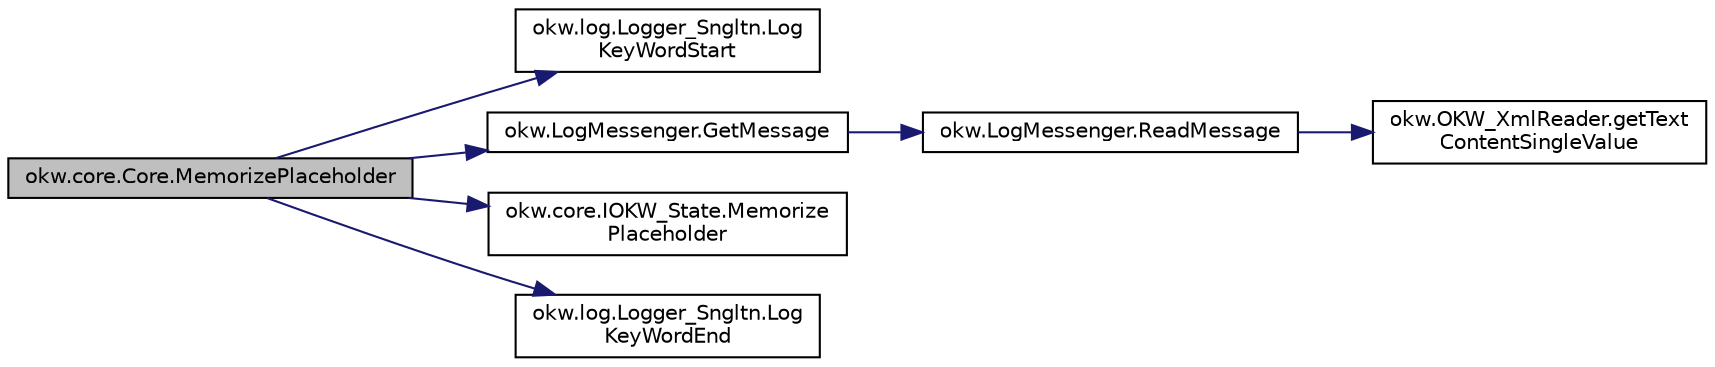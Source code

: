 digraph "okw.core.Core.MemorizePlaceholder"
{
 // INTERACTIVE_SVG=YES
 // LATEX_PDF_SIZE
  edge [fontname="Helvetica",fontsize="10",labelfontname="Helvetica",labelfontsize="10"];
  node [fontname="Helvetica",fontsize="10",shape=record];
  rankdir="LR";
  Node1377 [label="okw.core.Core.MemorizePlaceholder",height=0.2,width=0.4,color="black", fillcolor="grey75", style="filled", fontcolor="black",tooltip="Speirchert den aktuellen Wert der Platzhalters, und legt diesen unter fpsMemKeyName ab."];
  Node1377 -> Node1378 [color="midnightblue",fontsize="10",style="solid",fontname="Helvetica"];
  Node1378 [label="okw.log.Logger_Sngltn.Log\lKeyWordStart",height=0.2,width=0.4,color="black", fillcolor="white", style="filled",URL="$classokw_1_1log_1_1_logger___sngltn.html#a70ec25e200e00ecefc544e8fd371d2ef",tooltip="Ausgabe eines Schlüsselwortes."];
  Node1377 -> Node1379 [color="midnightblue",fontsize="10",style="solid",fontname="Helvetica"];
  Node1379 [label="okw.LogMessenger.GetMessage",height=0.2,width=0.4,color="black", fillcolor="white", style="filled",URL="$classokw_1_1_log_messenger.html#af225d1f037d47b3b085175c09d78bdd2",tooltip="Holt die Log-Meldung für MethodeNmae/Textkey ohne weitere Parameter."];
  Node1379 -> Node1380 [color="midnightblue",fontsize="10",style="solid",fontname="Helvetica"];
  Node1380 [label="okw.LogMessenger.ReadMessage",height=0.2,width=0.4,color="black", fillcolor="white", style="filled",URL="$classokw_1_1_log_messenger.html#a530cd6ab82ec82a04206a2e976ec06e3",tooltip="Interne Kernfunktion holt die Log-Meldung mit Platzhaltern aus der XML-Datei."];
  Node1380 -> Node1381 [color="midnightblue",fontsize="10",style="solid",fontname="Helvetica"];
  Node1381 [label="okw.OKW_XmlReader.getText\lContentSingleValue",height=0.2,width=0.4,color="black", fillcolor="white", style="filled",URL="$classokw_1_1_o_k_w___xml_reader.html#ab920b5335a2e1429c14cc5f8e79f39eb",tooltip="Lies den TextContent eines Tag."];
  Node1377 -> Node1382 [color="midnightblue",fontsize="10",style="solid",fontname="Helvetica"];
  Node1382 [label="okw.core.IOKW_State.Memorize\lPlaceholder",height=0.2,width=0.4,color="black", fillcolor="white", style="filled",URL="$interfaceokw_1_1core_1_1_i_o_k_w___state.html#ad965c719cd59cf1d91c1aa37f1da9f63",tooltip="Speirchert den aktuellen Wert der Platzhalters, und legt diesen unter fpsMemKeyName ab."];
  Node1377 -> Node1383 [color="midnightblue",fontsize="10",style="solid",fontname="Helvetica"];
  Node1383 [label="okw.log.Logger_Sngltn.Log\lKeyWordEnd",height=0.2,width=0.4,color="black", fillcolor="white", style="filled",URL="$classokw_1_1log_1_1_logger___sngltn.html#aa7d2da98631d21644da70c187f03155e",tooltip="LogKeyWordEnd:"];
}
